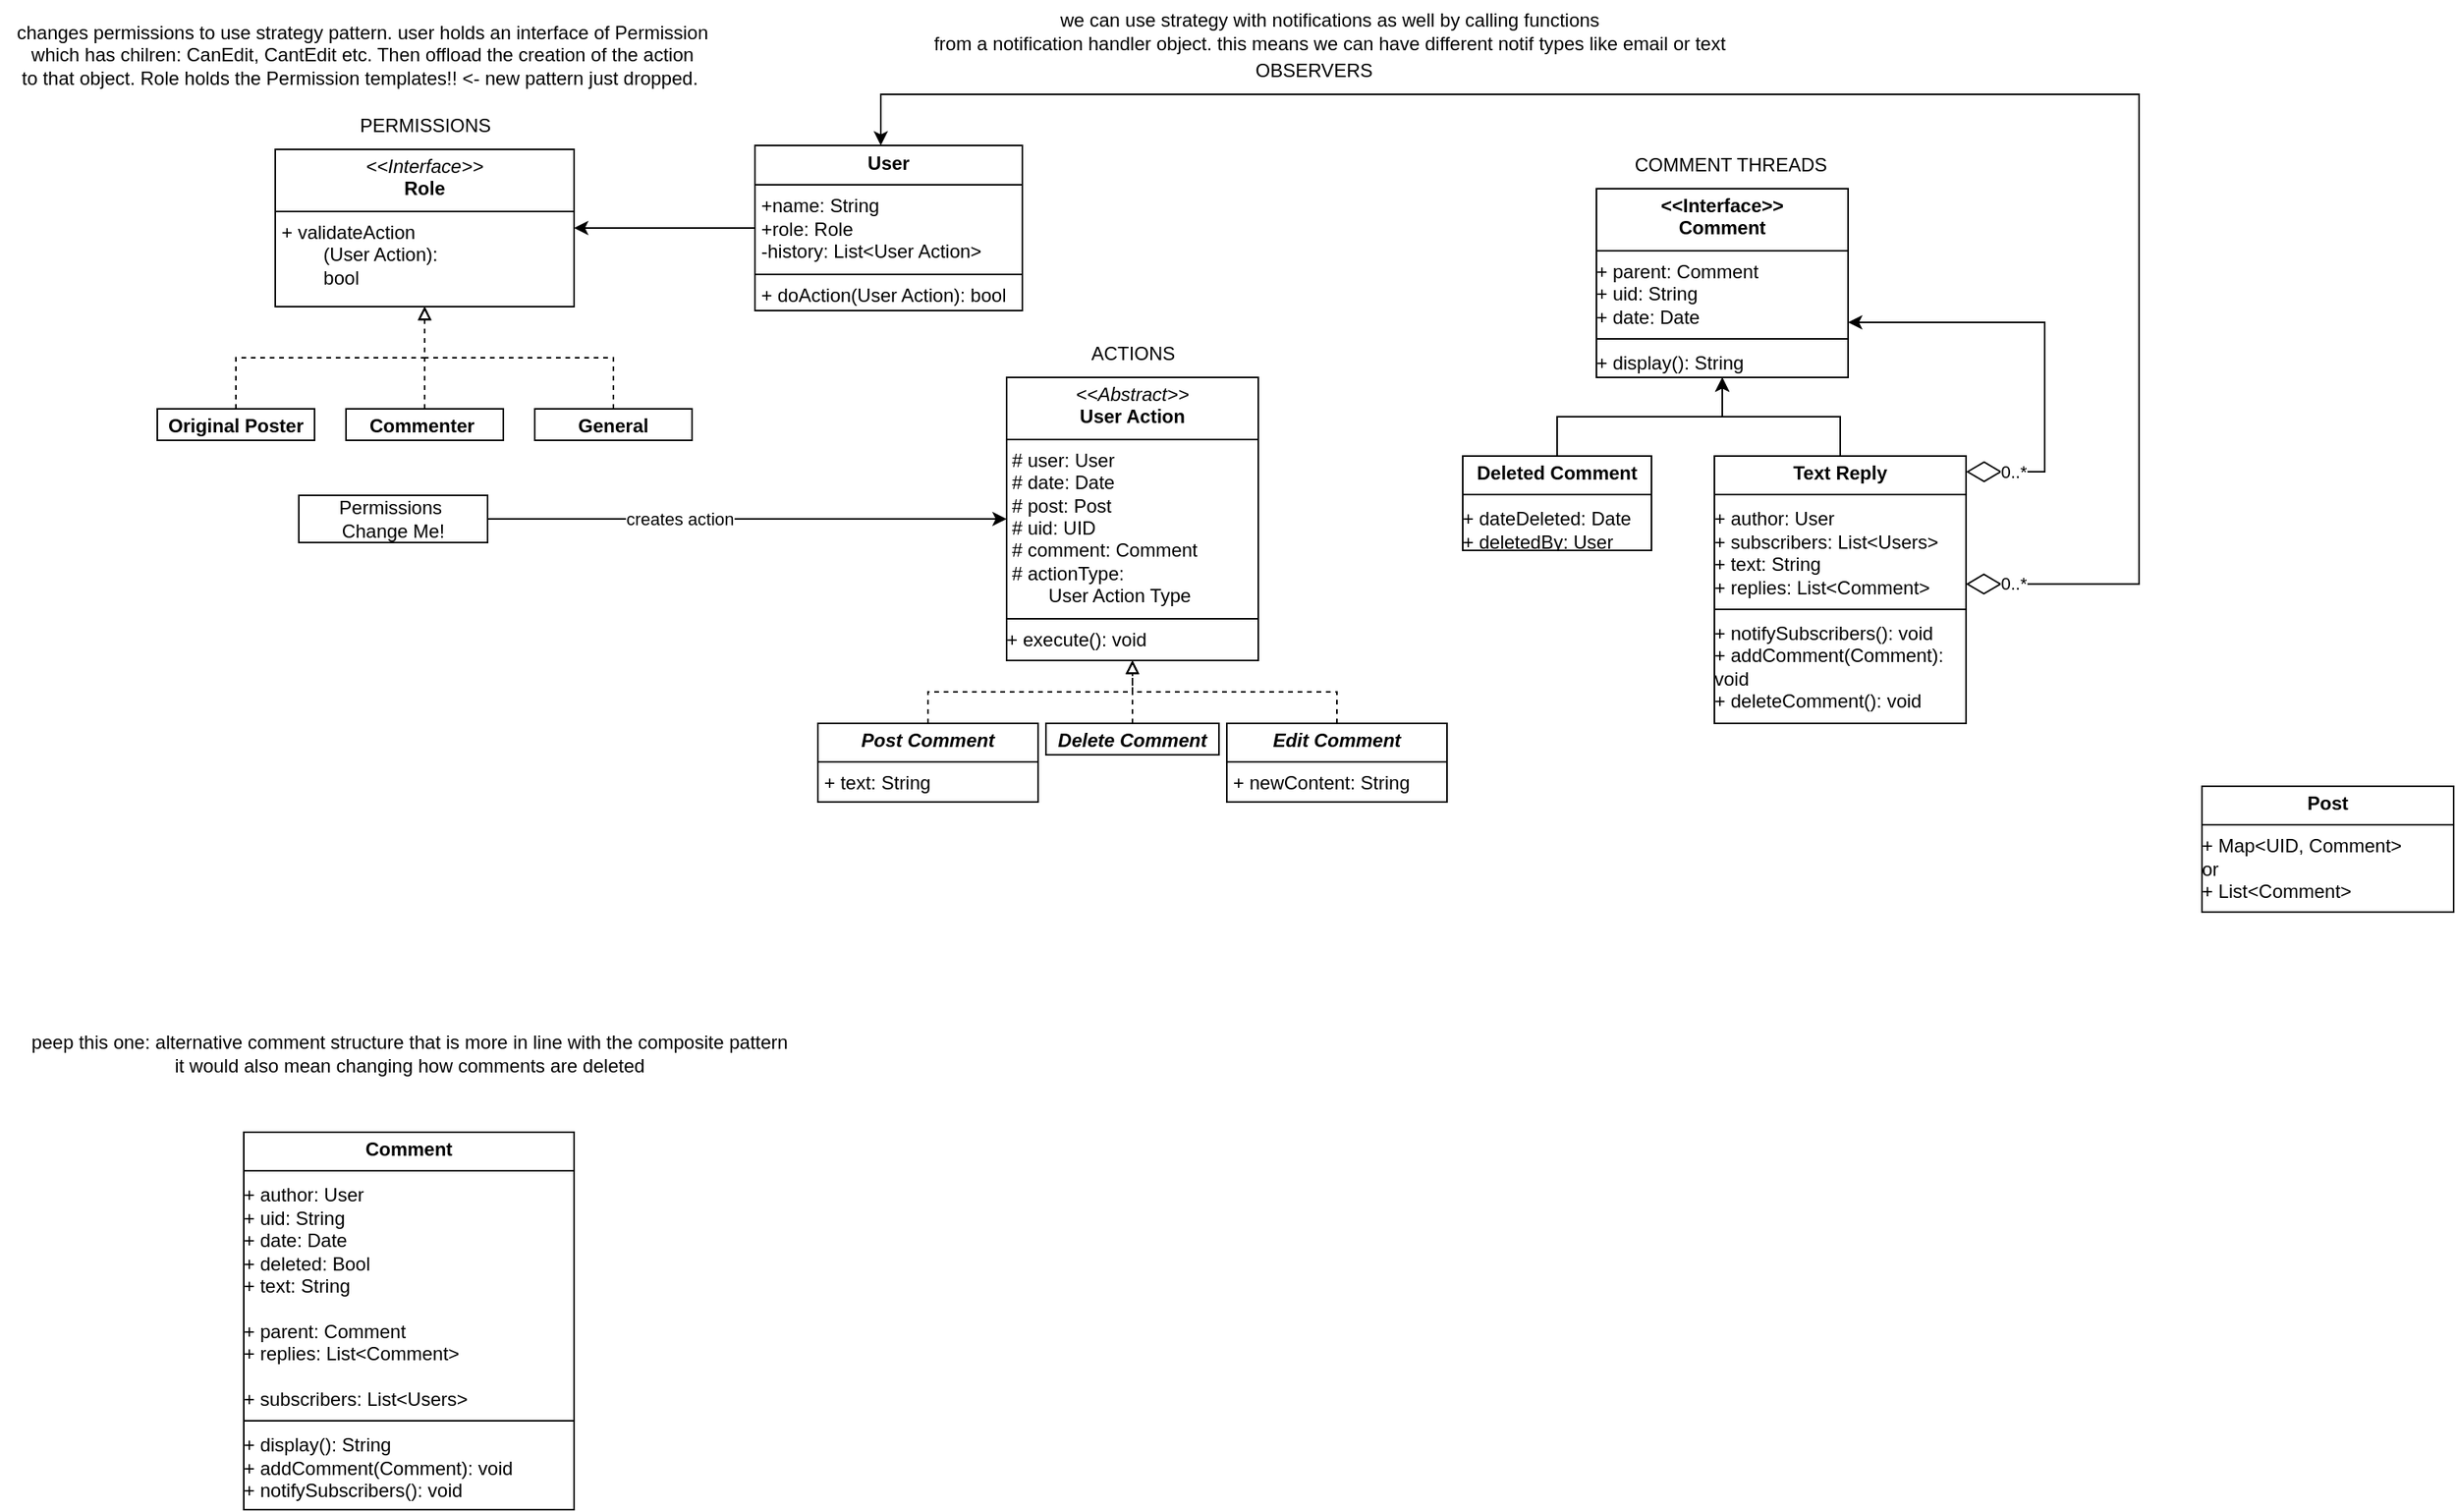 <mxfile version="25.0.3">
  <diagram name="Page-1" id="dYeS0N-J2XbGxKYjIUa5">
    <mxGraphModel dx="2223" dy="699" grid="1" gridSize="10" guides="1" tooltips="1" connect="1" arrows="1" fold="1" page="1" pageScale="1" pageWidth="850" pageHeight="1100" math="0" shadow="0">
      <root>
        <mxCell id="0" />
        <mxCell id="1" parent="0" />
        <mxCell id="ACXyOTVwt8eLpyd3R-gj-3" style="edgeStyle=orthogonalEdgeStyle;rounded=0;orthogonalLoop=1;jettySize=auto;html=1;exitX=0.999;exitY=0.479;exitDx=0;exitDy=0;startArrow=diamondThin;startFill=0;startSize=20;exitPerimeter=0;" parent="1" source="ACXyOTVwt8eLpyd3R-gj-7" target="IfjuIOWjXW62O33DEMEJ-4" edge="1">
          <mxGeometry relative="1" as="geometry">
            <Array as="points">
              <mxPoint x="920" y="371" />
              <mxPoint x="920" y="60" />
              <mxPoint x="120" y="60" />
            </Array>
            <mxPoint x="625" y="120" as="sourcePoint" />
          </mxGeometry>
        </mxCell>
        <mxCell id="ACXyOTVwt8eLpyd3R-gj-5" value="0..*" style="edgeLabel;html=1;align=center;verticalAlign=middle;resizable=0;points=[];" parent="ACXyOTVwt8eLpyd3R-gj-3" vertex="1" connectable="0">
          <mxGeometry x="-0.888" y="4" relative="1" as="geometry">
            <mxPoint x="-40" y="3" as="offset" />
          </mxGeometry>
        </mxCell>
        <mxCell id="ACXyOTVwt8eLpyd3R-gj-2" style="edgeStyle=orthogonalEdgeStyle;rounded=0;orthogonalLoop=1;jettySize=auto;html=1;" parent="1" source="IfjuIOWjXW62O33DEMEJ-4" target="sb-2HTpANfwCJl85uCGh-10" edge="1">
          <mxGeometry relative="1" as="geometry" />
        </mxCell>
        <mxCell id="IfjuIOWjXW62O33DEMEJ-4" value="&lt;p style=&quot;margin:0px;margin-top:4px;text-align:center;&quot;&gt;&lt;b&gt;User&lt;/b&gt;&lt;/p&gt;&lt;hr style=&quot;border-style:solid;&quot; size=&quot;1&quot;&gt;&lt;p style=&quot;margin:0px;margin-left:4px;&quot;&gt;+name: String&lt;/p&gt;&lt;p style=&quot;margin:0px;margin-left:4px;&quot;&gt;+role: Role&lt;br&gt;-history: List&amp;lt;User Action&amp;gt;&lt;/p&gt;&lt;hr style=&quot;border-style:solid;&quot; size=&quot;1&quot;&gt;&lt;p style=&quot;margin:0px;margin-left:4px;&quot;&gt;+ doAction(User Action): bool&lt;/p&gt;" style="verticalAlign=top;align=left;overflow=fill;html=1;whiteSpace=wrap;" parent="1" vertex="1">
          <mxGeometry x="40" y="92.5" width="170" height="105" as="geometry" />
        </mxCell>
        <mxCell id="IfjuIOWjXW62O33DEMEJ-6" value="&lt;p style=&quot;margin:0px;margin-top:4px;text-align:center;&quot;&gt;&lt;i&gt;&amp;lt;&amp;lt;Abstract&amp;gt;&amp;gt;&lt;/i&gt;&lt;br&gt;&lt;b&gt;User Action&lt;br&gt;&lt;/b&gt;&lt;/p&gt;&lt;hr style=&quot;border-style: solid;&quot; size=&quot;1&quot;&gt;&amp;nbsp;# user: User&lt;div&gt;&amp;nbsp;# date: Date&lt;/div&gt;&lt;div&gt;&amp;nbsp;# post: Post&amp;nbsp;&lt;br&gt;&amp;nbsp;# uid: UID&lt;br&gt;&amp;nbsp;# comment: Comment&lt;/div&gt;&lt;div&gt;&amp;nbsp;# actionType: &lt;br&gt;&lt;span style=&quot;white-space: pre;&quot;&gt;&#x9;&lt;/span&gt;User Action Type&amp;nbsp;&lt;br&gt;&lt;div&gt;&lt;hr style=&quot;border-style: solid;&quot; size=&quot;1&quot;&gt;+ execute(): void&lt;/div&gt;&lt;/div&gt;" style="verticalAlign=top;align=left;overflow=fill;html=1;whiteSpace=wrap;" parent="1" vertex="1">
          <mxGeometry x="200" y="240" width="160" height="180" as="geometry" />
        </mxCell>
        <mxCell id="sb-2HTpANfwCJl85uCGh-2" style="edgeStyle=orthogonalEdgeStyle;rounded=0;orthogonalLoop=1;jettySize=auto;html=1;entryX=0.5;entryY=1;entryDx=0;entryDy=0;dashed=1;endArrow=block;endFill=0;" parent="1" source="IfjuIOWjXW62O33DEMEJ-14" target="IfjuIOWjXW62O33DEMEJ-6" edge="1">
          <mxGeometry relative="1" as="geometry" />
        </mxCell>
        <mxCell id="IfjuIOWjXW62O33DEMEJ-14" value="&lt;p style=&quot;margin:0px;margin-top:4px;text-align:center;&quot;&gt;&lt;b&gt;&lt;i&gt;Post Comment&lt;/i&gt;&lt;/b&gt;&lt;br&gt;&lt;/p&gt;&lt;hr size=&quot;1&quot; style=&quot;border-style:solid;&quot;&gt;&lt;p style=&quot;margin:0px;margin-left:4px;&quot;&gt;+ text: String&lt;br&gt;&lt;/p&gt;" style="verticalAlign=top;align=left;overflow=fill;html=1;whiteSpace=wrap;" parent="1" vertex="1">
          <mxGeometry x="80" y="460" width="140" height="50" as="geometry" />
        </mxCell>
        <mxCell id="sb-2HTpANfwCJl85uCGh-3" style="edgeStyle=orthogonalEdgeStyle;rounded=0;orthogonalLoop=1;jettySize=auto;html=1;entryX=0.5;entryY=1;entryDx=0;entryDy=0;dashed=1;endArrow=block;endFill=0;" parent="1" source="IfjuIOWjXW62O33DEMEJ-17" target="IfjuIOWjXW62O33DEMEJ-6" edge="1">
          <mxGeometry relative="1" as="geometry" />
        </mxCell>
        <mxCell id="IfjuIOWjXW62O33DEMEJ-17" value="&lt;p style=&quot;margin:0px;margin-top:4px;text-align:center;&quot;&gt;&lt;b&gt;&lt;i&gt;Delete Comment&lt;/i&gt;&lt;/b&gt;&lt;br&gt;&lt;/p&gt;&lt;hr size=&quot;1&quot; style=&quot;border-style:solid;&quot;&gt;&lt;p style=&quot;margin:0px;margin-left:4px;&quot;&gt;&lt;br&gt;&lt;/p&gt;" style="verticalAlign=top;align=left;overflow=fill;html=1;whiteSpace=wrap;" parent="1" vertex="1">
          <mxGeometry x="225" y="460" width="110" height="20" as="geometry" />
        </mxCell>
        <mxCell id="sb-2HTpANfwCJl85uCGh-4" style="edgeStyle=orthogonalEdgeStyle;rounded=0;orthogonalLoop=1;jettySize=auto;html=1;entryX=0.5;entryY=1;entryDx=0;entryDy=0;exitX=0.5;exitY=0;exitDx=0;exitDy=0;dashed=1;endArrow=block;endFill=0;" parent="1" source="IfjuIOWjXW62O33DEMEJ-18" target="IfjuIOWjXW62O33DEMEJ-6" edge="1">
          <mxGeometry relative="1" as="geometry" />
        </mxCell>
        <mxCell id="IfjuIOWjXW62O33DEMEJ-18" value="&lt;p style=&quot;margin:0px;margin-top:4px;text-align:center;&quot;&gt;&lt;b&gt;&lt;i&gt;Edit Comment&lt;/i&gt;&lt;/b&gt;&lt;br&gt;&lt;/p&gt;&lt;hr size=&quot;1&quot; style=&quot;border-style:solid;&quot;&gt;&lt;p style=&quot;margin:0px;margin-left:4px;&quot;&gt;+ newContent: String&lt;br&gt;&lt;/p&gt;" style="verticalAlign=top;align=left;overflow=fill;html=1;whiteSpace=wrap;" parent="1" vertex="1">
          <mxGeometry x="340" y="460" width="140" height="50" as="geometry" />
        </mxCell>
        <mxCell id="IfjuIOWjXW62O33DEMEJ-19" value="&lt;p style=&quot;margin:0px;margin-top:4px;text-align:center;&quot;&gt;&lt;b&gt;Post&lt;/b&gt;&lt;/p&gt;&lt;hr style=&quot;border-style:solid;&quot; size=&quot;1&quot;&gt;+ Map&amp;lt;UID, Comment&amp;gt;&lt;br&gt;&lt;div&gt;or&lt;/div&gt;&lt;div&gt;+ List&amp;lt;Comment&amp;gt;&lt;/div&gt;" style="verticalAlign=top;align=left;overflow=fill;html=1;whiteSpace=wrap;" parent="1" vertex="1">
          <mxGeometry x="960" y="500" width="160" height="80" as="geometry" />
        </mxCell>
        <mxCell id="sb-2HTpANfwCJl85uCGh-10" value="&lt;p style=&quot;margin:0px;margin-top:4px;text-align:center;&quot;&gt;&lt;i&gt;&amp;lt;&amp;lt;Interface&amp;gt;&amp;gt;&lt;/i&gt;&lt;br&gt;&lt;b&gt;Role&lt;/b&gt;&lt;/p&gt;&lt;hr size=&quot;1&quot; style=&quot;border-style:solid;&quot;&gt;&lt;p style=&quot;margin:0px;margin-left:4px;&quot;&gt;&lt;/p&gt;&lt;p style=&quot;margin:0px;margin-left:4px;&quot;&gt;+ validateAction&lt;br&gt;&lt;span style=&quot;white-space: pre;&quot;&gt;&#x9;&lt;/span&gt;(User Action):&lt;br&gt;&lt;span style=&quot;white-space: pre;&quot;&gt;&#x9;&lt;/span&gt;bool&lt;/p&gt;" style="verticalAlign=top;align=left;overflow=fill;html=1;whiteSpace=wrap;" parent="1" vertex="1">
          <mxGeometry x="-265" y="95" width="190" height="100" as="geometry" />
        </mxCell>
        <mxCell id="sb-2HTpANfwCJl85uCGh-11" value="PERMISSIONS" style="text;html=1;align=center;verticalAlign=middle;resizable=0;points=[];autosize=1;strokeColor=none;fillColor=none;" parent="1" vertex="1">
          <mxGeometry x="-225" y="65" width="110" height="30" as="geometry" />
        </mxCell>
        <mxCell id="sb-2HTpANfwCJl85uCGh-14" value="&lt;div&gt;ACTIONS&lt;/div&gt;" style="text;html=1;align=center;verticalAlign=middle;resizable=0;points=[];autosize=1;strokeColor=none;fillColor=none;" parent="1" vertex="1">
          <mxGeometry x="240" y="210" width="80" height="30" as="geometry" />
        </mxCell>
        <mxCell id="sb-2HTpANfwCJl85uCGh-21" style="edgeStyle=orthogonalEdgeStyle;rounded=0;orthogonalLoop=1;jettySize=auto;html=1;dashed=1;endArrow=block;endFill=0;" parent="1" source="sb-2HTpANfwCJl85uCGh-17" target="sb-2HTpANfwCJl85uCGh-10" edge="1">
          <mxGeometry relative="1" as="geometry" />
        </mxCell>
        <mxCell id="sb-2HTpANfwCJl85uCGh-17" value="&lt;p style=&quot;margin:0px;margin-top:4px;text-align:center;&quot;&gt;&lt;b&gt;Original Poster&lt;/b&gt;&lt;/p&gt;&lt;hr size=&quot;1&quot; style=&quot;border-style:solid;&quot;&gt;&lt;p style=&quot;margin:0px;margin-left:4px;&quot;&gt;+ field: Type&lt;/p&gt;&lt;hr size=&quot;1&quot; style=&quot;border-style:solid;&quot;&gt;&lt;p style=&quot;margin:0px;margin-left:4px;&quot;&gt;+ method(): Type&lt;/p&gt;" style="verticalAlign=top;align=left;overflow=fill;html=1;whiteSpace=wrap;" parent="1" vertex="1">
          <mxGeometry x="-340" y="260" width="100" height="20" as="geometry" />
        </mxCell>
        <mxCell id="sb-2HTpANfwCJl85uCGh-22" style="edgeStyle=orthogonalEdgeStyle;rounded=0;orthogonalLoop=1;jettySize=auto;html=1;dashed=1;endArrow=block;endFill=0;" parent="1" source="sb-2HTpANfwCJl85uCGh-19" target="sb-2HTpANfwCJl85uCGh-10" edge="1">
          <mxGeometry relative="1" as="geometry" />
        </mxCell>
        <mxCell id="sb-2HTpANfwCJl85uCGh-19" value="&lt;p style=&quot;margin:0px;margin-top:4px;text-align:center;&quot;&gt;&lt;b style=&quot;background-color: initial;&quot;&gt;Commenter&amp;nbsp;&lt;/b&gt;&lt;/p&gt;&lt;hr size=&quot;1&quot; style=&quot;border-style:solid;&quot;&gt;&lt;p style=&quot;margin:0px;margin-left:4px;&quot;&gt;+ field: Type&lt;/p&gt;&lt;hr size=&quot;1&quot; style=&quot;border-style:solid;&quot;&gt;&lt;p style=&quot;margin:0px;margin-left:4px;&quot;&gt;+ method(): Type&lt;/p&gt;" style="verticalAlign=top;align=left;overflow=fill;html=1;whiteSpace=wrap;" parent="1" vertex="1">
          <mxGeometry x="-220" y="260" width="100" height="20" as="geometry" />
        </mxCell>
        <mxCell id="sb-2HTpANfwCJl85uCGh-23" style="edgeStyle=orthogonalEdgeStyle;rounded=0;orthogonalLoop=1;jettySize=auto;html=1;dashed=1;endArrow=block;endFill=0;" parent="1" source="sb-2HTpANfwCJl85uCGh-20" target="sb-2HTpANfwCJl85uCGh-10" edge="1">
          <mxGeometry relative="1" as="geometry" />
        </mxCell>
        <mxCell id="sb-2HTpANfwCJl85uCGh-20" value="&lt;p style=&quot;margin:0px;margin-top:4px;text-align:center;&quot;&gt;&lt;b style=&quot;background-color: initial;&quot;&gt;General&lt;/b&gt;&lt;/p&gt;&lt;hr size=&quot;1&quot; style=&quot;border-style:solid;&quot;&gt;&lt;p style=&quot;margin:0px;margin-left:4px;&quot;&gt;+ field: Type&lt;/p&gt;&lt;hr size=&quot;1&quot; style=&quot;border-style:solid;&quot;&gt;&lt;p style=&quot;margin:0px;margin-left:4px;&quot;&gt;+ method(): Type&lt;/p&gt;" style="verticalAlign=top;align=left;overflow=fill;html=1;whiteSpace=wrap;" parent="1" vertex="1">
          <mxGeometry x="-100" y="260" width="100" height="20" as="geometry" />
        </mxCell>
        <mxCell id="ACXyOTVwt8eLpyd3R-gj-4" value="OBSERVERS" style="text;html=1;align=center;verticalAlign=middle;resizable=0;points=[];autosize=1;strokeColor=none;fillColor=none;" parent="1" vertex="1">
          <mxGeometry x="345" y="30" width="100" height="30" as="geometry" />
        </mxCell>
        <mxCell id="ZDMqE9hYmMKR4qr3V81I-8" style="edgeStyle=orthogonalEdgeStyle;rounded=0;orthogonalLoop=1;jettySize=auto;html=1;" parent="1" source="ACXyOTVwt8eLpyd3R-gj-7" target="ACXyOTVwt8eLpyd3R-gj-10" edge="1">
          <mxGeometry relative="1" as="geometry" />
        </mxCell>
        <mxCell id="ACXyOTVwt8eLpyd3R-gj-7" value="&lt;p style=&quot;margin:0px;margin-top:4px;text-align:center;&quot;&gt;&lt;b&gt;Text Reply&lt;/b&gt;&lt;/p&gt;&lt;hr style=&quot;border-style:solid;&quot; size=&quot;1&quot;&gt;&lt;div style=&quot;height:2px;&quot;&gt;&lt;/div&gt;&lt;div&gt;+ author: User&lt;br&gt;&lt;/div&gt;&lt;div&gt;+ subscribers: List&amp;lt;Users&amp;gt;&lt;/div&gt;&lt;div&gt;+ text: String&lt;br&gt;+ replies: List&amp;lt;Comment&amp;gt;&lt;/div&gt;&lt;hr style=&quot;border-style:solid;&quot; size=&quot;1&quot;&gt;&lt;div style=&quot;height:2px;&quot;&gt;&lt;br&gt;&lt;/div&gt;&lt;div style=&quot;height:2px;&quot;&gt;+ notifySubscribers(): void&lt;br&gt;+ addComment(Comment): void&lt;br&gt;+ deleteComment(): void&lt;/div&gt;" style="verticalAlign=top;align=left;overflow=fill;html=1;whiteSpace=wrap;" parent="1" vertex="1">
          <mxGeometry x="650" y="290" width="160" height="170" as="geometry" />
        </mxCell>
        <mxCell id="ACXyOTVwt8eLpyd3R-gj-10" value="&lt;p style=&quot;margin:0px;margin-top:4px;text-align:center;&quot;&gt;&lt;b&gt;&amp;lt;&amp;lt;Interface&amp;gt;&amp;gt;&lt;br&gt;Comment&lt;/b&gt;&lt;/p&gt;&lt;hr style=&quot;border-style:solid;&quot; size=&quot;1&quot;&gt;&lt;div&gt;&lt;span style=&quot;background-color: initial;&quot;&gt;+ parent: Comment&lt;/span&gt;&lt;/div&gt;&lt;div&gt;+ uid: String&lt;br&gt;&lt;/div&gt;&lt;div&gt;+ date: Date&lt;br&gt;&lt;/div&gt;&lt;hr style=&quot;border-style: solid;&quot; size=&quot;1&quot;&gt;&lt;div style=&quot;height: 2px;&quot;&gt;&lt;br&gt;&lt;/div&gt;&lt;div style=&quot;height: 2px;&quot;&gt;+ display(): String&lt;br&gt;&lt;br&gt;&lt;/div&gt;" style="verticalAlign=top;align=left;overflow=fill;html=1;whiteSpace=wrap;" parent="1" vertex="1">
          <mxGeometry x="575" y="120" width="160" height="120" as="geometry" />
        </mxCell>
        <mxCell id="ACXyOTVwt8eLpyd3R-gj-11" style="edgeStyle=orthogonalEdgeStyle;rounded=0;orthogonalLoop=1;jettySize=auto;html=1;startArrow=diamondThin;startFill=0;startSize=20;" parent="1" source="ACXyOTVwt8eLpyd3R-gj-7" target="ACXyOTVwt8eLpyd3R-gj-10" edge="1">
          <mxGeometry relative="1" as="geometry">
            <Array as="points">
              <mxPoint x="860" y="300" />
              <mxPoint x="860" y="205" />
            </Array>
            <mxPoint x="930" y="400" as="sourcePoint" />
          </mxGeometry>
        </mxCell>
        <mxCell id="ACXyOTVwt8eLpyd3R-gj-12" value="0..*" style="edgeLabel;html=1;align=center;verticalAlign=middle;resizable=0;points=[];" parent="ACXyOTVwt8eLpyd3R-gj-11" vertex="1" connectable="0">
          <mxGeometry x="0.774" y="1" relative="1" as="geometry">
            <mxPoint x="74" y="94" as="offset" />
          </mxGeometry>
        </mxCell>
        <mxCell id="ACXyOTVwt8eLpyd3R-gj-13" value="COMMENT THREADS" style="text;html=1;align=center;verticalAlign=middle;resizable=0;points=[];autosize=1;strokeColor=none;fillColor=none;" parent="1" vertex="1">
          <mxGeometry x="585" y="90" width="150" height="30" as="geometry" />
        </mxCell>
        <mxCell id="ACXyOTVwt8eLpyd3R-gj-15" value="peep this one: alternative comment structure that is more in line with the composite pattern&lt;br&gt;it would also mean changing how comments are deleted" style="text;html=1;align=center;verticalAlign=middle;resizable=0;points=[];autosize=1;strokeColor=none;fillColor=none;" parent="1" vertex="1">
          <mxGeometry x="-430" y="650" width="500" height="40" as="geometry" />
        </mxCell>
        <mxCell id="ZDMqE9hYmMKR4qr3V81I-7" style="edgeStyle=orthogonalEdgeStyle;rounded=0;orthogonalLoop=1;jettySize=auto;html=1;" parent="1" source="ZDMqE9hYmMKR4qr3V81I-6" target="ACXyOTVwt8eLpyd3R-gj-10" edge="1">
          <mxGeometry relative="1" as="geometry" />
        </mxCell>
        <mxCell id="ZDMqE9hYmMKR4qr3V81I-6" value="&lt;p style=&quot;margin:0px;margin-top:4px;text-align:center;&quot;&gt;&lt;b&gt;Deleted Comment&lt;/b&gt;&lt;/p&gt;&lt;hr style=&quot;border-style:solid;&quot; size=&quot;1&quot;&gt;&lt;div style=&quot;height:2px;&quot;&gt;&lt;br&gt;&lt;/div&gt;&lt;div style=&quot;height:2px;&quot;&gt;+ dateDeleted: Date&lt;br&gt;+ deletedBy: User&lt;/div&gt;" style="verticalAlign=top;align=left;overflow=fill;html=1;whiteSpace=wrap;" parent="1" vertex="1">
          <mxGeometry x="490" y="290" width="120" height="60" as="geometry" />
        </mxCell>
        <mxCell id="ZDMqE9hYmMKR4qr3V81I-9" value="we can use strategy with notifications as well by calling functions&lt;br&gt;from a notification handler object. this means we can have different notif types like email or text" style="text;html=1;align=center;verticalAlign=middle;resizable=0;points=[];autosize=1;strokeColor=none;fillColor=none;" parent="1" vertex="1">
          <mxGeometry x="140" width="530" height="40" as="geometry" />
        </mxCell>
        <mxCell id="LP4MEjaqBTGkGhnqhpCd-2" value="&lt;p style=&quot;margin:0px;margin-top:4px;text-align:center;&quot;&gt;&lt;b&gt;Comment&lt;/b&gt;&lt;/p&gt;&lt;hr style=&quot;border-style:solid;&quot; size=&quot;1&quot;&gt;&lt;div style=&quot;height:2px;&quot;&gt;&lt;/div&gt;&lt;div&gt;+ author: User&lt;br&gt;&lt;div&gt;+ uid: String&lt;br&gt;&lt;/div&gt;&lt;div&gt;+ date: Date&lt;/div&gt;&lt;div&gt;+ deleted: Bool&lt;br&gt;+ text: String&lt;br&gt;&lt;br&gt;&lt;/div&gt;&lt;/div&gt;&lt;div&gt;+ parent: Comment&lt;/div&gt;&lt;div&gt;+ replies: List&amp;lt;Comment&amp;gt;&lt;/div&gt;&lt;div&gt;&lt;br&gt;&lt;/div&gt;&lt;div&gt;+ subscribers: List&amp;lt;Users&amp;gt;&lt;/div&gt;&lt;hr style=&quot;border-style:solid;&quot; size=&quot;1&quot;&gt;&lt;div style=&quot;height:2px;&quot;&gt;&lt;br&gt;&lt;/div&gt;&lt;div style=&quot;height:2px;&quot;&gt;+ display(): String&lt;br&gt;+ addComment(Comment): void&lt;br&gt;+ notifySubscribers(): void&lt;/div&gt;&lt;div style=&quot;height:2px;&quot;&gt;&lt;br&gt;&lt;/div&gt;" style="verticalAlign=top;align=left;overflow=fill;html=1;whiteSpace=wrap;" vertex="1" parent="1">
          <mxGeometry x="-285" y="720" width="210" height="240" as="geometry" />
        </mxCell>
        <mxCell id="LP4MEjaqBTGkGhnqhpCd-5" value="changes permissions to use strategy pattern. user holds an interface of Permission&lt;br&gt;which has chilren: CanEdit, CantEdit etc. Then offload the creation of the action&lt;br&gt;to that object. Role holds the Permission templates!! &amp;lt;- new pattern just dropped.&amp;nbsp;" style="text;html=1;align=center;verticalAlign=middle;resizable=0;points=[];autosize=1;strokeColor=none;fillColor=none;" vertex="1" parent="1">
          <mxGeometry x="-440" y="5" width="460" height="60" as="geometry" />
        </mxCell>
        <mxCell id="LP4MEjaqBTGkGhnqhpCd-7" style="edgeStyle=orthogonalEdgeStyle;rounded=0;orthogonalLoop=1;jettySize=auto;html=1;" edge="1" parent="1" source="LP4MEjaqBTGkGhnqhpCd-6" target="IfjuIOWjXW62O33DEMEJ-6">
          <mxGeometry relative="1" as="geometry" />
        </mxCell>
        <mxCell id="LP4MEjaqBTGkGhnqhpCd-8" value="creates action" style="edgeLabel;html=1;align=center;verticalAlign=middle;resizable=0;points=[];" vertex="1" connectable="0" parent="LP4MEjaqBTGkGhnqhpCd-7">
          <mxGeometry x="-0.262" relative="1" as="geometry">
            <mxPoint as="offset" />
          </mxGeometry>
        </mxCell>
        <mxCell id="LP4MEjaqBTGkGhnqhpCd-6" value="Permissions&amp;nbsp;&lt;br&gt;Change Me!" style="whiteSpace=wrap;html=1;" vertex="1" parent="1">
          <mxGeometry x="-250" y="315" width="120" height="30" as="geometry" />
        </mxCell>
      </root>
    </mxGraphModel>
  </diagram>
</mxfile>
